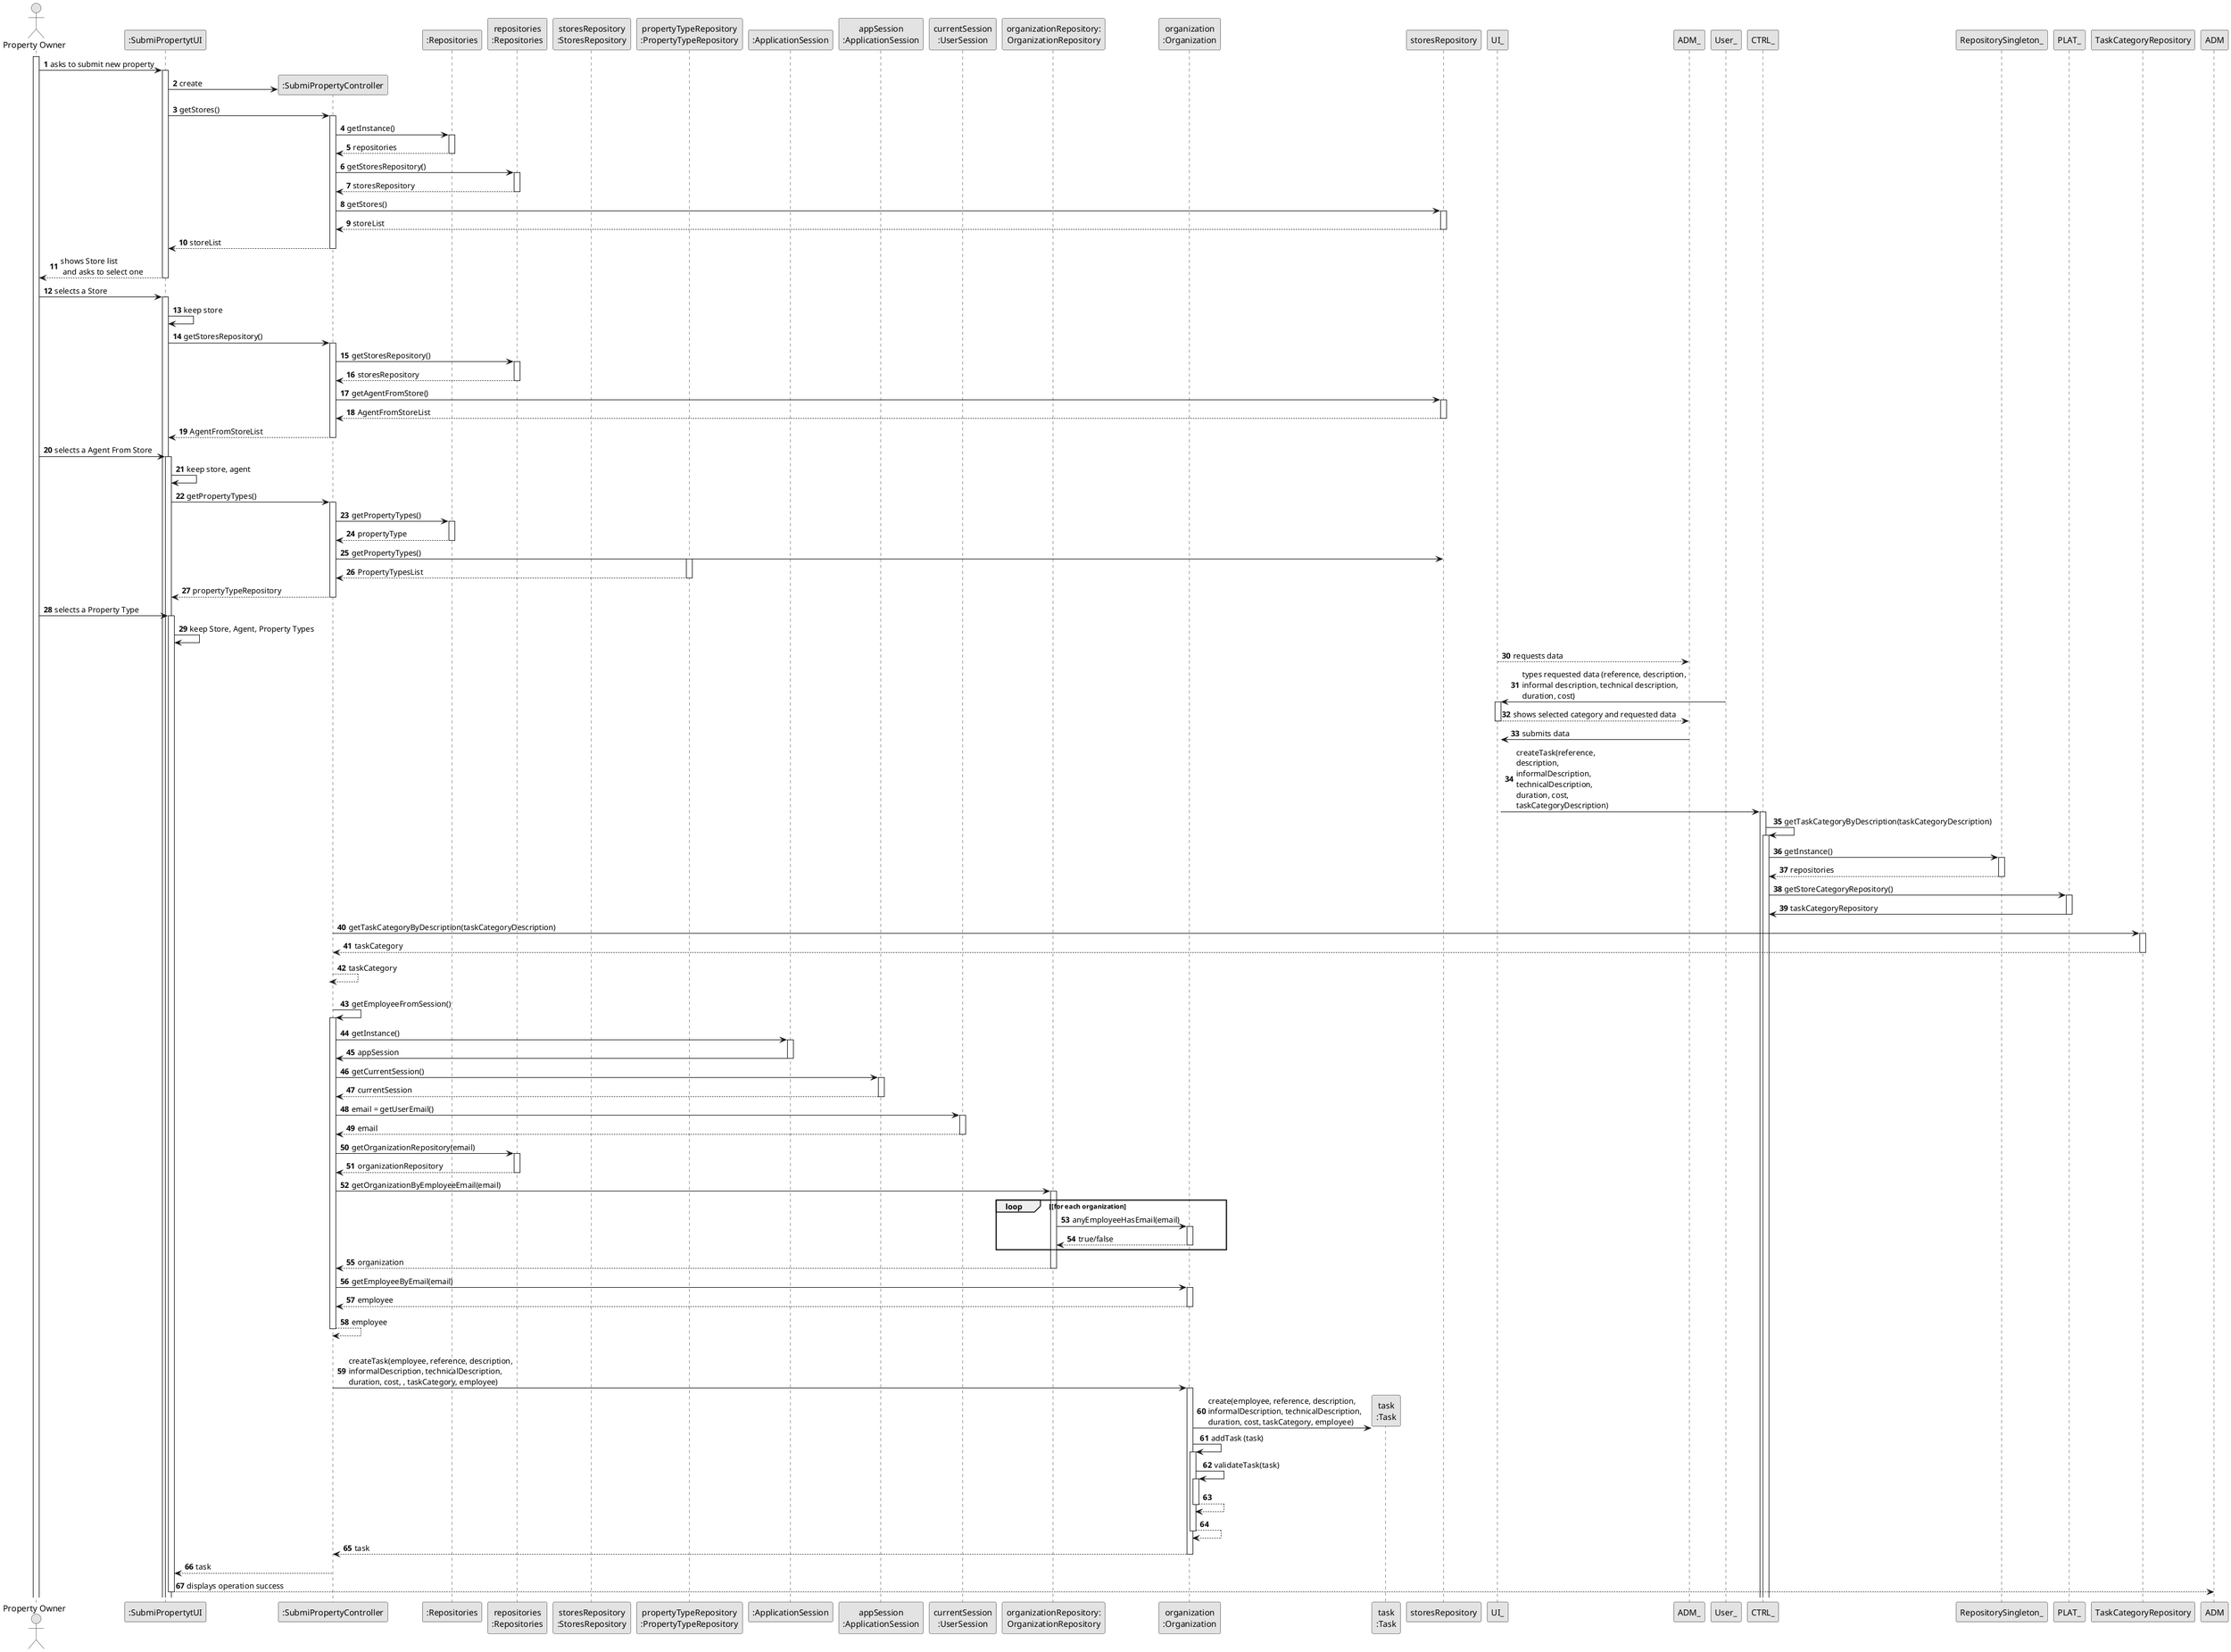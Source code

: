 @startuml
skinparam monochrome true
skinparam packageStyle rectangle
skinparam shadowing false

autonumber

'hide footbox
actor "Property Owner" as User
participant ":SubmiPropertytUI" as UI
participant ":SubmiPropertyController" as CTRL
participant ":Repositories" as RepositorySingleton
participant "repositories\n:Repositories" as PLAT
participant "storesRepository\n:StoresRepository" as stores
participant "propertyTypeRepository\n:PropertyTypeRepository" as propertyTypeRepository
participant ":ApplicationSession" as _APP
participant "appSession\n:ApplicationSession" as APP
participant "currentSession\n:UserSession" as SESSAO
participant "organizationRepository:\nOrganizationRepository" as OrganizationRepository
participant "organization\n:Organization" as ORG
participant "task\n:Task" as TAREFA

activate User

        User -> UI : asks to submit new property

        activate UI

'   UI --> User : requests data (Store)
            'create CTRL
            UI -> CTRL** : create

            UI -> CTRL : getStores()
            activate CTRL

            CTRL -> RepositorySingleton : getInstance()
            activate RepositorySingleton

            RepositorySingleton --> CTRL: repositories
            deactivate RepositorySingleton

            CTRL -> PLAT : getStoresRepository()
            activate PLAT

            PLAT --> CTRL: storesRepository
            deactivate PLAT

            CTRL -> storesRepository : getStores()
            activate storesRepository

            storesRepository --> CTRL : storeList
            deactivate storesRepository

            CTRL --> UI : storeList
            deactivate CTRL

            UI --> User : shows Store list\n and asks to select one
            deactivate UI

    User -> UI : selects a Store
    activate UI
            UI  ->  UI: keep store

'   UI --> User : requests data (Agent)

            UI -> CTRL : getStoresRepository()
            activate CTRL

            CTRL -> PLAT : getStoresRepository()
            activate PLAT

            PLAT --> CTRL: storesRepository
            deactivate PLAT

            CTRL -> storesRepository : getAgentFromStore()
            activate storesRepository

            storesRepository --> CTRL : AgentFromStoreList
            deactivate storesRepository

            CTRL --> UI : AgentFromStoreList
            deactivate CTRL

    User -> UI : selects a Agent From Store
    activate UI
            UI  ->  UI: keep store, agent

'   UI --> User : requests data (Property Type)
            UI  ->  CTRL : getPropertyTypes()
            activate CTRL

            CTRL  ->  RepositorySingleton : getPropertyTypes()
            activate RepositorySingleton

            RepositorySingleton --> CTRL: propertyType
            deactivate RepositorySingleton

            CTRL -> storesRepository : getPropertyTypes()
            activate propertyTypeRepository

            propertyTypeRepository --> CTRL : PropertyTypesList
            deactivate propertyTypeRepository

            CTRL --> UI : propertyTypeRepository
            deactivate CTRL

    User -> UI : selects a Property Type
    activate UI

            UI  ->  UI: keep Store, Agent, Property Types









        UI_ --> ADM_ : requests data
    deactivate UI_

    User_ -> UI_ : types requested data (reference, description, \ninformal description, technical description,\nduration, cost)
    activate UI_

        UI_ --> ADM_ : shows selected category and requested data
    deactivate UI_

    ADM_ -> UI_ : submits data
    activate UI_

        UI_ -> CTRL_ : createTask(reference,\ndescription,\ninformalDescription,\ntechnicalDescription,\nduration, cost,\ntaskCategoryDescription)
        activate CTRL_

            CTRL_ -> CTRL_ : getTaskCategoryByDescription(taskCategoryDescription)
            activate CTRL_

                CTRL_ -> RepositorySingleton_ : getInstance()
                activate RepositorySingleton_

                    RepositorySingleton_ --> CTRL_: repositories
                deactivate RepositorySingleton_

                CTRL_ -> PLAT_ : getStoreCategoryRepository()
                activate PLAT_

                    PLAT_ -> CTRL_ : taskCategoryRepository
                deactivate PLAT_

                CTRL -> TaskCategoryRepository : getTaskCategoryByDescription(taskCategoryDescription)
                activate TaskCategoryRepository

                    TaskCategoryRepository --> CTRL : taskCategory
                deactivate TaskCategoryRepository
                    CTRL --> CTRL : taskCategory
            deactivate CTRL

            |||
            CTRL -> CTRL : getEmployeeFromSession()
            activate CTRL

                CTRL -> _APP: getInstance()
                activate _APP
                    _APP -> CTRL: appSession
                deactivate _APP


                CTRL -> APP: getCurrentSession()
                activate APP

                    APP --> CTRL: currentSession
                deactivate APP

                CTRL -> SESSAO: email = getUserEmail()
                activate SESSAO

                    SESSAO --> CTRL: email
                deactivate SESSAO


                CTRL -> PLAT: getOrganizationRepository(email)
                activate PLAT

                    PLAT --> CTRL: organizationRepository
                deactivate PLAT


                CTRL -> OrganizationRepository: getOrganizationByEmployeeEmail(email)
                activate OrganizationRepository

                    loop [for each organization
                        OrganizationRepository -> ORG : anyEmployeeHasEmail(email)
                        activate ORG

                             ORG --> OrganizationRepository : true/false
                        deactivate ORG
                    end
                    OrganizationRepository --> CTRL : organization
                deactivate OrganizationRepository

                CTRL -> ORG: getEmployeeByEmail(email)
                activate ORG

                    ORG --> CTRL : employee
                deactivate ORG

                CTRL --> CTRL : employee
            deactivate CTRL

            |||
            CTRL -> ORG: createTask(employee, reference, description,\ninformalDescription, technicalDescription,\nduration, cost, , taskCategory, employee)
            activate ORG

                ORG -> TAREFA**: create(employee, reference, description,\ninformalDescription, technicalDescription,\nduration, cost, taskCategory, employee)
                ORG -> ORG: addTask (task)


                activate ORG
                    ORG -> ORG: validateTask(task)
                    activate ORG
                        ORG --> ORG
                    deactivate ORG

                    ORG --> ORG
                deactivate ORG

                ORG --> CTRL : task

            deactivate ORG

            CTRL --> UI: task
            deactivate CTRL
            UI --> ADM: displays operation success
    deactivate UI

deactivate ADM

@enduml